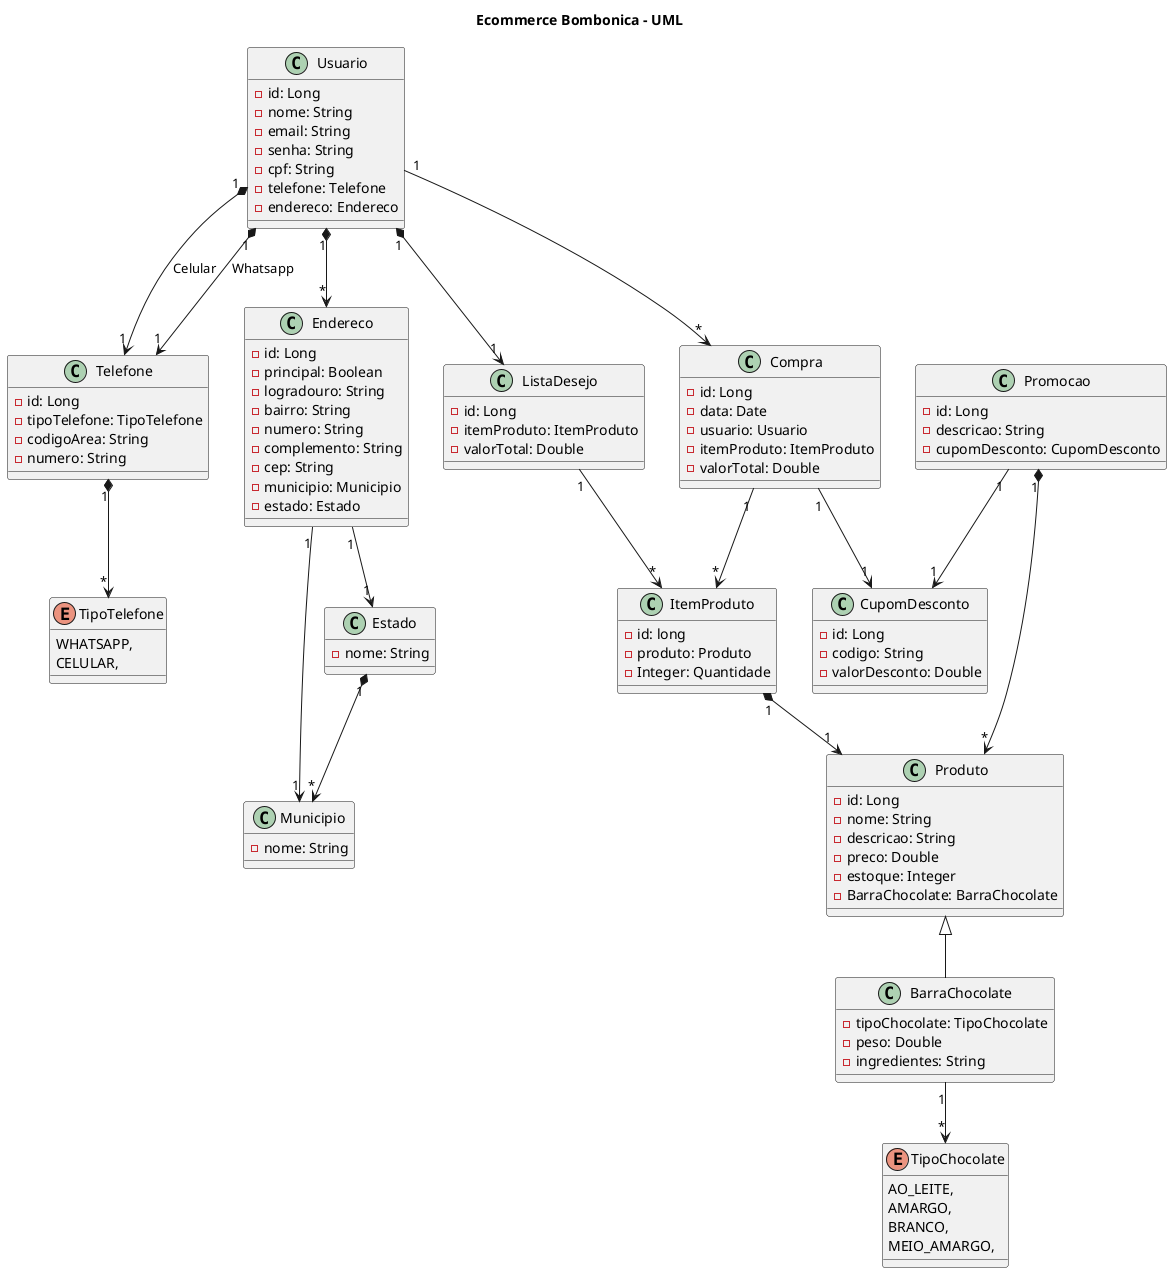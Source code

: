 @startuml Bombonica

    title Ecommerce Bombonica - UML

    class Usuario {
        - id: Long
        - nome: String
        - email: String
        - senha: String
        - cpf: String
        - telefone: Telefone
        - endereco: Endereco
    }

    class Telefone {
        - id: Long
        - tipoTelefone: TipoTelefone
        - codigoArea: String
        - numero: String
    }

    enum TipoTelefone {
        WHATSAPP,
        CELULAR,
    }

    class Endereco {
        - id: Long
        - principal: Boolean
        - logradouro: String
        - bairro: String
        - numero: String
        - complemento: String
        - cep: String
        - municipio: Municipio
        - estado: Estado
    }

    class Municipio{
        - nome: String
    }

    class Estado {
        - nome: String
    }

    class Compra {
        - id: Long
        - data: Date
        - usuario: Usuario
        - itemProduto: ItemProduto
        - valorTotal: Double 
    }

    class ItemProduto {
        - id: long
        - produto: Produto
        - Integer: Quantidade
    }

    class Produto {
        - id: Long
        - nome: String
        - descricao: String
        - preco: Double
        - estoque: Integer
        - BarraChocolate: BarraChocolate
    }

    class BarraChocolate {
        - tipoChocolate: TipoChocolate
        - peso: Double
        - ingredientes: String
    }

    enum TipoChocolate {
        AO_LEITE,
        AMARGO,
        BRANCO,
        MEIO_AMARGO,
    }

    class Promocao {
        - id: Long
        - descricao: String
	- cupomDesconto: CupomDesconto
    }

    class CupomDesconto {
        - id: Long
        - codigo: String
        - valorDesconto: Double
    }

    class ListaDesejo {
        - id: Long
        - itemProduto: ItemProduto
        - valorTotal: Double
    }

    Usuario "1" *--> "1" Telefone: Whatsapp
    Usuario "1" *--> "1" Telefone: Celular
    Telefone "1" *--> "*" TipoTelefone

    Usuario "1" *--> "*" Endereco
    Endereco "1" --> "1" Municipio
    Endereco "1" --> "1" Estado
    Estado "1" *--> "*" Municipio

    Usuario "1" --> "*" Compra
    Compra "1" --> "*" ItemProduto
    ItemProduto "1" *--> "1" Produto
    BarraChocolate "1" --> "*" TipoChocolate 
    
    Produto <|-- BarraChocolate

    Usuario "1" *--> "1" ListaDesejo
    ListaDesejo "1" --> "*" ItemProduto 	
    Compra "1" --> "1" CupomDesconto
    Promocao "1" --> "1" CupomDesconto
    Promocao "1" *--> "*" Produto

@enduml